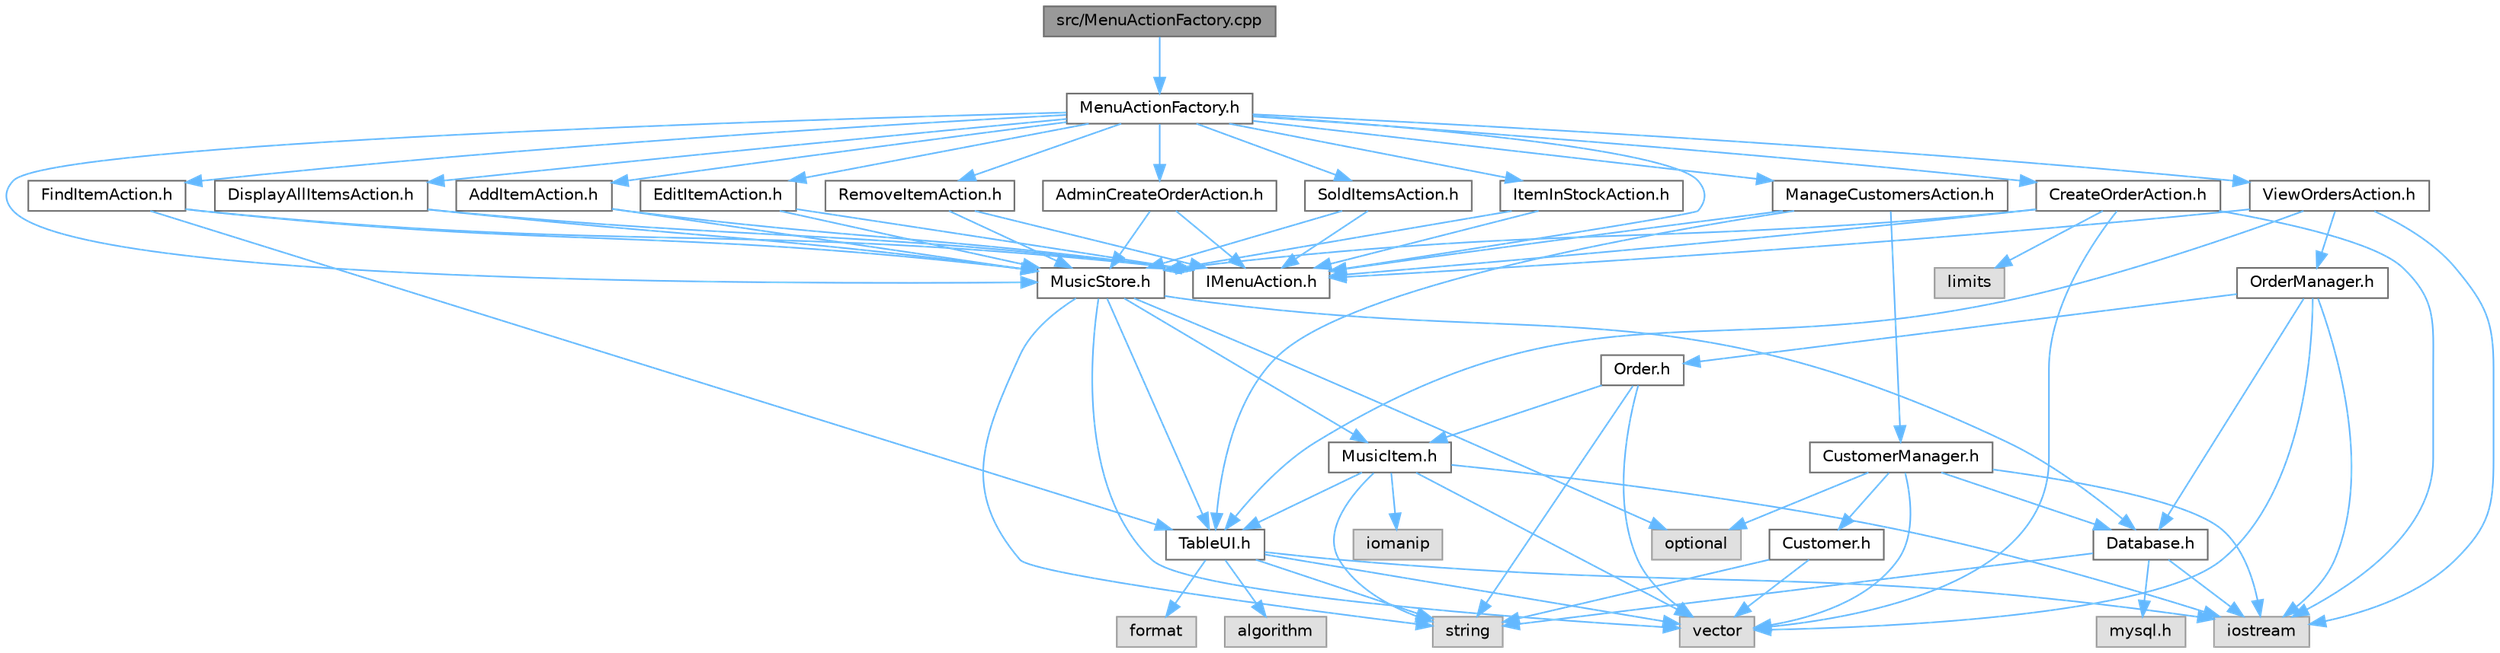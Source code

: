 digraph "src/MenuActionFactory.cpp"
{
 // LATEX_PDF_SIZE
  bgcolor="transparent";
  edge [fontname=Helvetica,fontsize=10,labelfontname=Helvetica,labelfontsize=10];
  node [fontname=Helvetica,fontsize=10,shape=box,height=0.2,width=0.4];
  Node1 [id="Node000001",label="src/MenuActionFactory.cpp",height=0.2,width=0.4,color="gray40", fillcolor="grey60", style="filled", fontcolor="black",tooltip=" "];
  Node1 -> Node2 [id="edge1_Node000001_Node000002",color="steelblue1",style="solid",tooltip=" "];
  Node2 [id="Node000002",label="MenuActionFactory.h",height=0.2,width=0.4,color="grey40", fillcolor="white", style="filled",URL="$_menu_action_factory_8h.html",tooltip="Định nghĩa lớp MenuActionFactory để tạo các đối tượng hành động tương ứng với lựa chọn menu của người..."];
  Node2 -> Node3 [id="edge2_Node000002_Node000003",color="steelblue1",style="solid",tooltip=" "];
  Node3 [id="Node000003",label="IMenuAction.h",height=0.2,width=0.4,color="grey40", fillcolor="white", style="filled",URL="$_i_menu_action_8h.html",tooltip="Định nghĩa giao diện IMenuAction cho các hành động trong menu của ứng dụng cửa hàng âm nhạc."];
  Node2 -> Node4 [id="edge3_Node000002_Node000004",color="steelblue1",style="solid",tooltip=" "];
  Node4 [id="Node000004",label="CreateOrderAction.h",height=0.2,width=0.4,color="grey40", fillcolor="white", style="filled",URL="$_create_order_action_8h.html",tooltip="Định nghĩa lớp CreateOrderAction cho phép người dùng tạo đơn hàng mới."];
  Node4 -> Node3 [id="edge4_Node000004_Node000003",color="steelblue1",style="solid",tooltip=" "];
  Node4 -> Node5 [id="edge5_Node000004_Node000005",color="steelblue1",style="solid",tooltip=" "];
  Node5 [id="Node000005",label="MusicStore.h",height=0.2,width=0.4,color="grey40", fillcolor="white", style="filled",URL="$_music_store_8h.html",tooltip="Định nghĩa lớp MusicStore để quản lý các mặt hàng âm nhạc trong cửa hàng."];
  Node5 -> Node6 [id="edge6_Node000005_Node000006",color="steelblue1",style="solid",tooltip=" "];
  Node6 [id="Node000006",label="MusicItem.h",height=0.2,width=0.4,color="grey40", fillcolor="white", style="filled",URL="$_music_item_8h.html",tooltip="Định nghĩa lớp MusicItem để đại diện cho một mặt hàng âm nhạc trong cửa hàng."];
  Node6 -> Node7 [id="edge7_Node000006_Node000007",color="steelblue1",style="solid",tooltip=" "];
  Node7 [id="Node000007",label="string",height=0.2,width=0.4,color="grey60", fillcolor="#E0E0E0", style="filled",tooltip=" "];
  Node6 -> Node8 [id="edge8_Node000006_Node000008",color="steelblue1",style="solid",tooltip=" "];
  Node8 [id="Node000008",label="iostream",height=0.2,width=0.4,color="grey60", fillcolor="#E0E0E0", style="filled",tooltip=" "];
  Node6 -> Node9 [id="edge9_Node000006_Node000009",color="steelblue1",style="solid",tooltip=" "];
  Node9 [id="Node000009",label="iomanip",height=0.2,width=0.4,color="grey60", fillcolor="#E0E0E0", style="filled",tooltip=" "];
  Node6 -> Node10 [id="edge10_Node000006_Node000010",color="steelblue1",style="solid",tooltip=" "];
  Node10 [id="Node000010",label="vector",height=0.2,width=0.4,color="grey60", fillcolor="#E0E0E0", style="filled",tooltip=" "];
  Node6 -> Node11 [id="edge11_Node000006_Node000011",color="steelblue1",style="solid",tooltip=" "];
  Node11 [id="Node000011",label="TableUI.h",height=0.2,width=0.4,color="grey40", fillcolor="white", style="filled",URL="$_table_u_i_8h.html",tooltip="Định nghĩa lớp TableUI để hiển thị dữ liệu dạng bảng trong giao diện dòng lệnh."];
  Node11 -> Node8 [id="edge12_Node000011_Node000008",color="steelblue1",style="solid",tooltip=" "];
  Node11 -> Node10 [id="edge13_Node000011_Node000010",color="steelblue1",style="solid",tooltip=" "];
  Node11 -> Node7 [id="edge14_Node000011_Node000007",color="steelblue1",style="solid",tooltip=" "];
  Node11 -> Node12 [id="edge15_Node000011_Node000012",color="steelblue1",style="solid",tooltip=" "];
  Node12 [id="Node000012",label="format",height=0.2,width=0.4,color="grey60", fillcolor="#E0E0E0", style="filled",tooltip=" "];
  Node11 -> Node13 [id="edge16_Node000011_Node000013",color="steelblue1",style="solid",tooltip=" "];
  Node13 [id="Node000013",label="algorithm",height=0.2,width=0.4,color="grey60", fillcolor="#E0E0E0", style="filled",tooltip=" "];
  Node5 -> Node14 [id="edge17_Node000005_Node000014",color="steelblue1",style="solid",tooltip=" "];
  Node14 [id="Node000014",label="Database.h",height=0.2,width=0.4,color="grey40", fillcolor="white", style="filled",URL="$_database_8h.html",tooltip="Định nghĩa lớp Database để quản lý kết nối và truy vấn MySQL trong ứng dụng."];
  Node14 -> Node15 [id="edge18_Node000014_Node000015",color="steelblue1",style="solid",tooltip=" "];
  Node15 [id="Node000015",label="mysql.h",height=0.2,width=0.4,color="grey60", fillcolor="#E0E0E0", style="filled",tooltip=" "];
  Node14 -> Node8 [id="edge19_Node000014_Node000008",color="steelblue1",style="solid",tooltip=" "];
  Node14 -> Node7 [id="edge20_Node000014_Node000007",color="steelblue1",style="solid",tooltip=" "];
  Node5 -> Node11 [id="edge21_Node000005_Node000011",color="steelblue1",style="solid",tooltip=" "];
  Node5 -> Node10 [id="edge22_Node000005_Node000010",color="steelblue1",style="solid",tooltip=" "];
  Node5 -> Node7 [id="edge23_Node000005_Node000007",color="steelblue1",style="solid",tooltip=" "];
  Node5 -> Node16 [id="edge24_Node000005_Node000016",color="steelblue1",style="solid",tooltip=" "];
  Node16 [id="Node000016",label="optional",height=0.2,width=0.4,color="grey60", fillcolor="#E0E0E0", style="filled",tooltip=" "];
  Node4 -> Node8 [id="edge25_Node000004_Node000008",color="steelblue1",style="solid",tooltip=" "];
  Node4 -> Node10 [id="edge26_Node000004_Node000010",color="steelblue1",style="solid",tooltip=" "];
  Node4 -> Node17 [id="edge27_Node000004_Node000017",color="steelblue1",style="solid",tooltip=" "];
  Node17 [id="Node000017",label="limits",height=0.2,width=0.4,color="grey60", fillcolor="#E0E0E0", style="filled",tooltip=" "];
  Node2 -> Node18 [id="edge28_Node000002_Node000018",color="steelblue1",style="solid",tooltip=" "];
  Node18 [id="Node000018",label="FindItemAction.h",height=0.2,width=0.4,color="grey40", fillcolor="white", style="filled",URL="$_find_item_action_8h.html",tooltip="Định nghĩa lớp FindItemAction để tìm kiếm và hiển thị thông tin mặt hàng âm nhạc trong cửa hàng."];
  Node18 -> Node3 [id="edge29_Node000018_Node000003",color="steelblue1",style="solid",tooltip=" "];
  Node18 -> Node5 [id="edge30_Node000018_Node000005",color="steelblue1",style="solid",tooltip=" "];
  Node18 -> Node11 [id="edge31_Node000018_Node000011",color="steelblue1",style="solid",tooltip=" "];
  Node2 -> Node19 [id="edge32_Node000002_Node000019",color="steelblue1",style="solid",tooltip=" "];
  Node19 [id="Node000019",label="SoldItemsAction.h",height=0.2,width=0.4,color="grey40", fillcolor="white", style="filled",URL="$_sold_items_action_8h.html",tooltip="Định nghĩa lớp SoldItemsAction để xử lý hành động hiển thị các mặt hàng đã bán."];
  Node19 -> Node3 [id="edge33_Node000019_Node000003",color="steelblue1",style="solid",tooltip=" "];
  Node19 -> Node5 [id="edge34_Node000019_Node000005",color="steelblue1",style="solid",tooltip=" "];
  Node2 -> Node20 [id="edge35_Node000002_Node000020",color="steelblue1",style="solid",tooltip=" "];
  Node20 [id="Node000020",label="ItemInStockAction.h",height=0.2,width=0.4,color="grey40", fillcolor="white", style="filled",URL="$_item_in_stock_action_8h.html",tooltip="Định nghĩa lớp ItemInStockAction để hiển thị số lượng mặt hàng âm nhạc có sẵn trong kho."];
  Node20 -> Node3 [id="edge36_Node000020_Node000003",color="steelblue1",style="solid",tooltip=" "];
  Node20 -> Node5 [id="edge37_Node000020_Node000005",color="steelblue1",style="solid",tooltip=" "];
  Node2 -> Node21 [id="edge38_Node000002_Node000021",color="steelblue1",style="solid",tooltip=" "];
  Node21 [id="Node000021",label="DisplayAllItemsAction.h",height=0.2,width=0.4,color="grey40", fillcolor="white", style="filled",URL="$_display_all_items_action_8h.html",tooltip="Định nghĩa lớp DisplayAllItemsAction để hiển thị tất cả các mặt hàng âm nhạc trong cửa hàng."];
  Node21 -> Node3 [id="edge39_Node000021_Node000003",color="steelblue1",style="solid",tooltip=" "];
  Node21 -> Node5 [id="edge40_Node000021_Node000005",color="steelblue1",style="solid",tooltip=" "];
  Node2 -> Node22 [id="edge41_Node000002_Node000022",color="steelblue1",style="solid",tooltip=" "];
  Node22 [id="Node000022",label="AddItemAction.h",height=0.2,width=0.4,color="grey40", fillcolor="white", style="filled",URL="$_add_item_action_8h.html",tooltip="Định nghĩa lớp AddItemAction thực hiện hành động thêm mặt hàng âm nhạc vào cửa hàng."];
  Node22 -> Node3 [id="edge42_Node000022_Node000003",color="steelblue1",style="solid",tooltip=" "];
  Node22 -> Node5 [id="edge43_Node000022_Node000005",color="steelblue1",style="solid",tooltip=" "];
  Node2 -> Node23 [id="edge44_Node000002_Node000023",color="steelblue1",style="solid",tooltip=" "];
  Node23 [id="Node000023",label="EditItemAction.h",height=0.2,width=0.4,color="grey40", fillcolor="white", style="filled",URL="$_edit_item_action_8h.html",tooltip="Định nghĩa lớp EditItemAction để chỉnh sửa thông tin mặt hàng âm nhạc trong cửa hàng."];
  Node23 -> Node3 [id="edge45_Node000023_Node000003",color="steelblue1",style="solid",tooltip=" "];
  Node23 -> Node5 [id="edge46_Node000023_Node000005",color="steelblue1",style="solid",tooltip=" "];
  Node2 -> Node24 [id="edge47_Node000002_Node000024",color="steelblue1",style="solid",tooltip=" "];
  Node24 [id="Node000024",label="RemoveItemAction.h",height=0.2,width=0.4,color="grey40", fillcolor="white", style="filled",URL="$_remove_item_action_8h.html",tooltip="Định nghĩa lớp RemoveItemAction để xử lý hành động xóa mặt hàng khỏi cửa hàng âm nhạc."];
  Node24 -> Node3 [id="edge48_Node000024_Node000003",color="steelblue1",style="solid",tooltip=" "];
  Node24 -> Node5 [id="edge49_Node000024_Node000005",color="steelblue1",style="solid",tooltip=" "];
  Node2 -> Node5 [id="edge50_Node000002_Node000005",color="steelblue1",style="solid",tooltip=" "];
  Node2 -> Node25 [id="edge51_Node000002_Node000025",color="steelblue1",style="solid",tooltip=" "];
  Node25 [id="Node000025",label="ViewOrdersAction.h",height=0.2,width=0.4,color="grey40", fillcolor="white", style="filled",URL="$_view_orders_action_8h.html",tooltip="Định nghĩa lớp ViewOrdersAction để xử lý hành động hiển thị danh sách đơn hàng."];
  Node25 -> Node3 [id="edge52_Node000025_Node000003",color="steelblue1",style="solid",tooltip=" "];
  Node25 -> Node26 [id="edge53_Node000025_Node000026",color="steelblue1",style="solid",tooltip=" "];
  Node26 [id="Node000026",label="OrderManager.h",height=0.2,width=0.4,color="grey40", fillcolor="white", style="filled",URL="$_order_manager_8h.html",tooltip="Định nghĩa lớp OrderManager để quản lý các đơn hàng trong hệ thống."];
  Node26 -> Node27 [id="edge54_Node000026_Node000027",color="steelblue1",style="solid",tooltip=" "];
  Node27 [id="Node000027",label="Order.h",height=0.2,width=0.4,color="grey40", fillcolor="white", style="filled",URL="$_order_8h.html",tooltip="Định nghĩa lớp Order quản lý đơn hàng trong cửa hàng âm nhạc."];
  Node27 -> Node7 [id="edge55_Node000027_Node000007",color="steelblue1",style="solid",tooltip=" "];
  Node27 -> Node10 [id="edge56_Node000027_Node000010",color="steelblue1",style="solid",tooltip=" "];
  Node27 -> Node6 [id="edge57_Node000027_Node000006",color="steelblue1",style="solid",tooltip=" "];
  Node26 -> Node14 [id="edge58_Node000026_Node000014",color="steelblue1",style="solid",tooltip=" "];
  Node26 -> Node10 [id="edge59_Node000026_Node000010",color="steelblue1",style="solid",tooltip=" "];
  Node26 -> Node8 [id="edge60_Node000026_Node000008",color="steelblue1",style="solid",tooltip=" "];
  Node25 -> Node11 [id="edge61_Node000025_Node000011",color="steelblue1",style="solid",tooltip=" "];
  Node25 -> Node8 [id="edge62_Node000025_Node000008",color="steelblue1",style="solid",tooltip=" "];
  Node2 -> Node28 [id="edge63_Node000002_Node000028",color="steelblue1",style="solid",tooltip=" "];
  Node28 [id="Node000028",label="ManageCustomersAction.h",height=0.2,width=0.4,color="grey40", fillcolor="white", style="filled",URL="$_manage_customers_action_8h.html",tooltip="Định nghĩa lớp ManageCustomersAction để quản lý thông tin khách hàng trong cửa hàng âm nhạc."];
  Node28 -> Node3 [id="edge64_Node000028_Node000003",color="steelblue1",style="solid",tooltip=" "];
  Node28 -> Node29 [id="edge65_Node000028_Node000029",color="steelblue1",style="solid",tooltip=" "];
  Node29 [id="Node000029",label="CustomerManager.h",height=0.2,width=0.4,color="grey40", fillcolor="white", style="filled",URL="$_customer_manager_8h.html",tooltip="Định nghĩa lớp CustomerManager để quản lý thông tin khách hàng trong hệ thống."];
  Node29 -> Node30 [id="edge66_Node000029_Node000030",color="steelblue1",style="solid",tooltip=" "];
  Node30 [id="Node000030",label="Customer.h",height=0.2,width=0.4,color="grey40", fillcolor="white", style="filled",URL="$_customer_8h.html",tooltip="Định nghĩa lớp Customer đại diện cho thông tin khách hàng trong hệ thống."];
  Node30 -> Node7 [id="edge67_Node000030_Node000007",color="steelblue1",style="solid",tooltip=" "];
  Node30 -> Node10 [id="edge68_Node000030_Node000010",color="steelblue1",style="solid",tooltip=" "];
  Node29 -> Node14 [id="edge69_Node000029_Node000014",color="steelblue1",style="solid",tooltip=" "];
  Node29 -> Node10 [id="edge70_Node000029_Node000010",color="steelblue1",style="solid",tooltip=" "];
  Node29 -> Node16 [id="edge71_Node000029_Node000016",color="steelblue1",style="solid",tooltip=" "];
  Node29 -> Node8 [id="edge72_Node000029_Node000008",color="steelblue1",style="solid",tooltip=" "];
  Node28 -> Node11 [id="edge73_Node000028_Node000011",color="steelblue1",style="solid",tooltip=" "];
  Node2 -> Node31 [id="edge74_Node000002_Node000031",color="steelblue1",style="solid",tooltip=" "];
  Node31 [id="Node000031",label="AdminCreateOrderAction.h",height=0.2,width=0.4,color="grey40", fillcolor="white", style="filled",URL="$_admin_create_order_action_8h.html",tooltip=" "];
  Node31 -> Node3 [id="edge75_Node000031_Node000003",color="steelblue1",style="solid",tooltip=" "];
  Node31 -> Node5 [id="edge76_Node000031_Node000005",color="steelblue1",style="solid",tooltip=" "];
}
